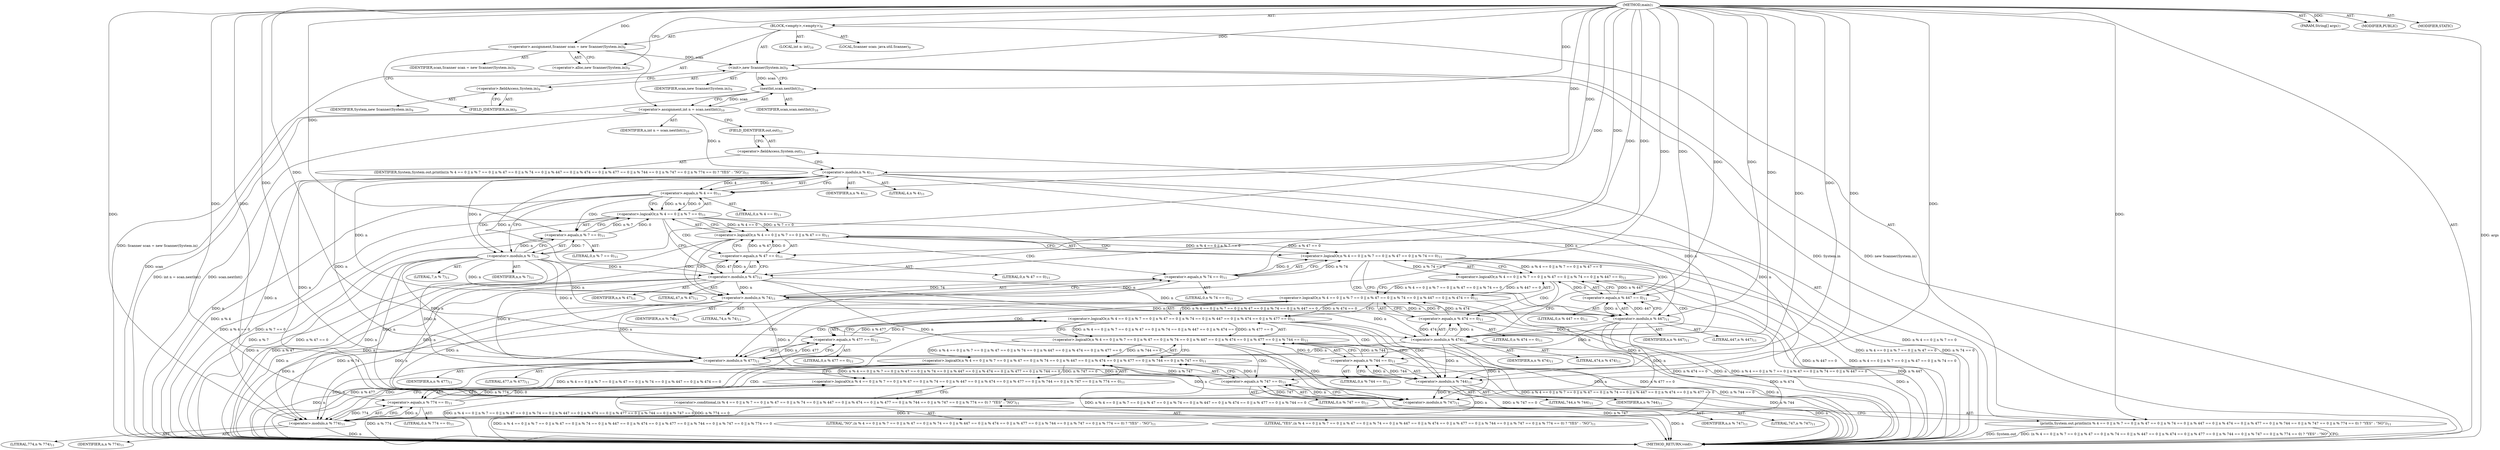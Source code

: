 digraph "main" {  
"19" [label = <(METHOD,main)<SUB>7</SUB>> ]
"20" [label = <(PARAM,String[] args)<SUB>7</SUB>> ]
"21" [label = <(BLOCK,&lt;empty&gt;,&lt;empty&gt;)<SUB>8</SUB>> ]
"4" [label = <(LOCAL,Scanner scan: java.util.Scanner)<SUB>9</SUB>> ]
"22" [label = <(&lt;operator&gt;.assignment,Scanner scan = new Scanner(System.in))<SUB>9</SUB>> ]
"23" [label = <(IDENTIFIER,scan,Scanner scan = new Scanner(System.in))<SUB>9</SUB>> ]
"24" [label = <(&lt;operator&gt;.alloc,new Scanner(System.in))<SUB>9</SUB>> ]
"25" [label = <(&lt;init&gt;,new Scanner(System.in))<SUB>9</SUB>> ]
"3" [label = <(IDENTIFIER,scan,new Scanner(System.in))<SUB>9</SUB>> ]
"26" [label = <(&lt;operator&gt;.fieldAccess,System.in)<SUB>9</SUB>> ]
"27" [label = <(IDENTIFIER,System,new Scanner(System.in))<SUB>9</SUB>> ]
"28" [label = <(FIELD_IDENTIFIER,in,in)<SUB>9</SUB>> ]
"29" [label = <(LOCAL,int n: int)<SUB>10</SUB>> ]
"30" [label = <(&lt;operator&gt;.assignment,int n = scan.nextInt())<SUB>10</SUB>> ]
"31" [label = <(IDENTIFIER,n,int n = scan.nextInt())<SUB>10</SUB>> ]
"32" [label = <(nextInt,scan.nextInt())<SUB>10</SUB>> ]
"33" [label = <(IDENTIFIER,scan,scan.nextInt())<SUB>10</SUB>> ]
"34" [label = <(println,System.out.println((n % 4 == 0 || n % 7 == 0 || n % 47 == 0 || n % 74 == 0 || n % 447 == 0 || n % 474 == 0 || n % 477 == 0 || n % 744 == 0 || n % 747 == 0 || n % 774 == 0) ? &quot;YES&quot; : &quot;NO&quot;))<SUB>11</SUB>> ]
"35" [label = <(&lt;operator&gt;.fieldAccess,System.out)<SUB>11</SUB>> ]
"36" [label = <(IDENTIFIER,System,System.out.println((n % 4 == 0 || n % 7 == 0 || n % 47 == 0 || n % 74 == 0 || n % 447 == 0 || n % 474 == 0 || n % 477 == 0 || n % 744 == 0 || n % 747 == 0 || n % 774 == 0) ? &quot;YES&quot; : &quot;NO&quot;))<SUB>11</SUB>> ]
"37" [label = <(FIELD_IDENTIFIER,out,out)<SUB>11</SUB>> ]
"38" [label = <(&lt;operator&gt;.conditional,(n % 4 == 0 || n % 7 == 0 || n % 47 == 0 || n % 74 == 0 || n % 447 == 0 || n % 474 == 0 || n % 477 == 0 || n % 744 == 0 || n % 747 == 0 || n % 774 == 0) ? &quot;YES&quot; : &quot;NO&quot;)<SUB>11</SUB>> ]
"39" [label = <(&lt;operator&gt;.logicalOr,n % 4 == 0 || n % 7 == 0 || n % 47 == 0 || n % 74 == 0 || n % 447 == 0 || n % 474 == 0 || n % 477 == 0 || n % 744 == 0 || n % 747 == 0 || n % 774 == 0)<SUB>11</SUB>> ]
"40" [label = <(&lt;operator&gt;.logicalOr,n % 4 == 0 || n % 7 == 0 || n % 47 == 0 || n % 74 == 0 || n % 447 == 0 || n % 474 == 0 || n % 477 == 0 || n % 744 == 0 || n % 747 == 0)<SUB>11</SUB>> ]
"41" [label = <(&lt;operator&gt;.logicalOr,n % 4 == 0 || n % 7 == 0 || n % 47 == 0 || n % 74 == 0 || n % 447 == 0 || n % 474 == 0 || n % 477 == 0 || n % 744 == 0)<SUB>11</SUB>> ]
"42" [label = <(&lt;operator&gt;.logicalOr,n % 4 == 0 || n % 7 == 0 || n % 47 == 0 || n % 74 == 0 || n % 447 == 0 || n % 474 == 0 || n % 477 == 0)<SUB>11</SUB>> ]
"43" [label = <(&lt;operator&gt;.logicalOr,n % 4 == 0 || n % 7 == 0 || n % 47 == 0 || n % 74 == 0 || n % 447 == 0 || n % 474 == 0)<SUB>11</SUB>> ]
"44" [label = <(&lt;operator&gt;.logicalOr,n % 4 == 0 || n % 7 == 0 || n % 47 == 0 || n % 74 == 0 || n % 447 == 0)<SUB>11</SUB>> ]
"45" [label = <(&lt;operator&gt;.logicalOr,n % 4 == 0 || n % 7 == 0 || n % 47 == 0 || n % 74 == 0)<SUB>11</SUB>> ]
"46" [label = <(&lt;operator&gt;.logicalOr,n % 4 == 0 || n % 7 == 0 || n % 47 == 0)<SUB>11</SUB>> ]
"47" [label = <(&lt;operator&gt;.logicalOr,n % 4 == 0 || n % 7 == 0)<SUB>11</SUB>> ]
"48" [label = <(&lt;operator&gt;.equals,n % 4 == 0)<SUB>11</SUB>> ]
"49" [label = <(&lt;operator&gt;.modulo,n % 4)<SUB>11</SUB>> ]
"50" [label = <(IDENTIFIER,n,n % 4)<SUB>11</SUB>> ]
"51" [label = <(LITERAL,4,n % 4)<SUB>11</SUB>> ]
"52" [label = <(LITERAL,0,n % 4 == 0)<SUB>11</SUB>> ]
"53" [label = <(&lt;operator&gt;.equals,n % 7 == 0)<SUB>11</SUB>> ]
"54" [label = <(&lt;operator&gt;.modulo,n % 7)<SUB>11</SUB>> ]
"55" [label = <(IDENTIFIER,n,n % 7)<SUB>11</SUB>> ]
"56" [label = <(LITERAL,7,n % 7)<SUB>11</SUB>> ]
"57" [label = <(LITERAL,0,n % 7 == 0)<SUB>11</SUB>> ]
"58" [label = <(&lt;operator&gt;.equals,n % 47 == 0)<SUB>11</SUB>> ]
"59" [label = <(&lt;operator&gt;.modulo,n % 47)<SUB>11</SUB>> ]
"60" [label = <(IDENTIFIER,n,n % 47)<SUB>11</SUB>> ]
"61" [label = <(LITERAL,47,n % 47)<SUB>11</SUB>> ]
"62" [label = <(LITERAL,0,n % 47 == 0)<SUB>11</SUB>> ]
"63" [label = <(&lt;operator&gt;.equals,n % 74 == 0)<SUB>11</SUB>> ]
"64" [label = <(&lt;operator&gt;.modulo,n % 74)<SUB>11</SUB>> ]
"65" [label = <(IDENTIFIER,n,n % 74)<SUB>11</SUB>> ]
"66" [label = <(LITERAL,74,n % 74)<SUB>11</SUB>> ]
"67" [label = <(LITERAL,0,n % 74 == 0)<SUB>11</SUB>> ]
"68" [label = <(&lt;operator&gt;.equals,n % 447 == 0)<SUB>11</SUB>> ]
"69" [label = <(&lt;operator&gt;.modulo,n % 447)<SUB>11</SUB>> ]
"70" [label = <(IDENTIFIER,n,n % 447)<SUB>11</SUB>> ]
"71" [label = <(LITERAL,447,n % 447)<SUB>11</SUB>> ]
"72" [label = <(LITERAL,0,n % 447 == 0)<SUB>11</SUB>> ]
"73" [label = <(&lt;operator&gt;.equals,n % 474 == 0)<SUB>11</SUB>> ]
"74" [label = <(&lt;operator&gt;.modulo,n % 474)<SUB>11</SUB>> ]
"75" [label = <(IDENTIFIER,n,n % 474)<SUB>11</SUB>> ]
"76" [label = <(LITERAL,474,n % 474)<SUB>11</SUB>> ]
"77" [label = <(LITERAL,0,n % 474 == 0)<SUB>11</SUB>> ]
"78" [label = <(&lt;operator&gt;.equals,n % 477 == 0)<SUB>11</SUB>> ]
"79" [label = <(&lt;operator&gt;.modulo,n % 477)<SUB>11</SUB>> ]
"80" [label = <(IDENTIFIER,n,n % 477)<SUB>11</SUB>> ]
"81" [label = <(LITERAL,477,n % 477)<SUB>11</SUB>> ]
"82" [label = <(LITERAL,0,n % 477 == 0)<SUB>11</SUB>> ]
"83" [label = <(&lt;operator&gt;.equals,n % 744 == 0)<SUB>11</SUB>> ]
"84" [label = <(&lt;operator&gt;.modulo,n % 744)<SUB>11</SUB>> ]
"85" [label = <(IDENTIFIER,n,n % 744)<SUB>11</SUB>> ]
"86" [label = <(LITERAL,744,n % 744)<SUB>11</SUB>> ]
"87" [label = <(LITERAL,0,n % 744 == 0)<SUB>11</SUB>> ]
"88" [label = <(&lt;operator&gt;.equals,n % 747 == 0)<SUB>11</SUB>> ]
"89" [label = <(&lt;operator&gt;.modulo,n % 747)<SUB>11</SUB>> ]
"90" [label = <(IDENTIFIER,n,n % 747)<SUB>11</SUB>> ]
"91" [label = <(LITERAL,747,n % 747)<SUB>11</SUB>> ]
"92" [label = <(LITERAL,0,n % 747 == 0)<SUB>11</SUB>> ]
"93" [label = <(&lt;operator&gt;.equals,n % 774 == 0)<SUB>11</SUB>> ]
"94" [label = <(&lt;operator&gt;.modulo,n % 774)<SUB>11</SUB>> ]
"95" [label = <(IDENTIFIER,n,n % 774)<SUB>11</SUB>> ]
"96" [label = <(LITERAL,774,n % 774)<SUB>11</SUB>> ]
"97" [label = <(LITERAL,0,n % 774 == 0)<SUB>11</SUB>> ]
"98" [label = <(LITERAL,&quot;YES&quot;,(n % 4 == 0 || n % 7 == 0 || n % 47 == 0 || n % 74 == 0 || n % 447 == 0 || n % 474 == 0 || n % 477 == 0 || n % 744 == 0 || n % 747 == 0 || n % 774 == 0) ? &quot;YES&quot; : &quot;NO&quot;)<SUB>11</SUB>> ]
"99" [label = <(LITERAL,&quot;NO&quot;,(n % 4 == 0 || n % 7 == 0 || n % 47 == 0 || n % 74 == 0 || n % 447 == 0 || n % 474 == 0 || n % 477 == 0 || n % 744 == 0 || n % 747 == 0 || n % 774 == 0) ? &quot;YES&quot; : &quot;NO&quot;)<SUB>11</SUB>> ]
"100" [label = <(MODIFIER,PUBLIC)> ]
"101" [label = <(MODIFIER,STATIC)> ]
"102" [label = <(METHOD_RETURN,void)<SUB>7</SUB>> ]
  "19" -> "20"  [ label = "AST: "] 
  "19" -> "21"  [ label = "AST: "] 
  "19" -> "100"  [ label = "AST: "] 
  "19" -> "101"  [ label = "AST: "] 
  "19" -> "102"  [ label = "AST: "] 
  "21" -> "4"  [ label = "AST: "] 
  "21" -> "22"  [ label = "AST: "] 
  "21" -> "25"  [ label = "AST: "] 
  "21" -> "29"  [ label = "AST: "] 
  "21" -> "30"  [ label = "AST: "] 
  "21" -> "34"  [ label = "AST: "] 
  "22" -> "23"  [ label = "AST: "] 
  "22" -> "24"  [ label = "AST: "] 
  "25" -> "3"  [ label = "AST: "] 
  "25" -> "26"  [ label = "AST: "] 
  "26" -> "27"  [ label = "AST: "] 
  "26" -> "28"  [ label = "AST: "] 
  "30" -> "31"  [ label = "AST: "] 
  "30" -> "32"  [ label = "AST: "] 
  "32" -> "33"  [ label = "AST: "] 
  "34" -> "35"  [ label = "AST: "] 
  "34" -> "38"  [ label = "AST: "] 
  "35" -> "36"  [ label = "AST: "] 
  "35" -> "37"  [ label = "AST: "] 
  "38" -> "39"  [ label = "AST: "] 
  "38" -> "98"  [ label = "AST: "] 
  "38" -> "99"  [ label = "AST: "] 
  "39" -> "40"  [ label = "AST: "] 
  "39" -> "93"  [ label = "AST: "] 
  "40" -> "41"  [ label = "AST: "] 
  "40" -> "88"  [ label = "AST: "] 
  "41" -> "42"  [ label = "AST: "] 
  "41" -> "83"  [ label = "AST: "] 
  "42" -> "43"  [ label = "AST: "] 
  "42" -> "78"  [ label = "AST: "] 
  "43" -> "44"  [ label = "AST: "] 
  "43" -> "73"  [ label = "AST: "] 
  "44" -> "45"  [ label = "AST: "] 
  "44" -> "68"  [ label = "AST: "] 
  "45" -> "46"  [ label = "AST: "] 
  "45" -> "63"  [ label = "AST: "] 
  "46" -> "47"  [ label = "AST: "] 
  "46" -> "58"  [ label = "AST: "] 
  "47" -> "48"  [ label = "AST: "] 
  "47" -> "53"  [ label = "AST: "] 
  "48" -> "49"  [ label = "AST: "] 
  "48" -> "52"  [ label = "AST: "] 
  "49" -> "50"  [ label = "AST: "] 
  "49" -> "51"  [ label = "AST: "] 
  "53" -> "54"  [ label = "AST: "] 
  "53" -> "57"  [ label = "AST: "] 
  "54" -> "55"  [ label = "AST: "] 
  "54" -> "56"  [ label = "AST: "] 
  "58" -> "59"  [ label = "AST: "] 
  "58" -> "62"  [ label = "AST: "] 
  "59" -> "60"  [ label = "AST: "] 
  "59" -> "61"  [ label = "AST: "] 
  "63" -> "64"  [ label = "AST: "] 
  "63" -> "67"  [ label = "AST: "] 
  "64" -> "65"  [ label = "AST: "] 
  "64" -> "66"  [ label = "AST: "] 
  "68" -> "69"  [ label = "AST: "] 
  "68" -> "72"  [ label = "AST: "] 
  "69" -> "70"  [ label = "AST: "] 
  "69" -> "71"  [ label = "AST: "] 
  "73" -> "74"  [ label = "AST: "] 
  "73" -> "77"  [ label = "AST: "] 
  "74" -> "75"  [ label = "AST: "] 
  "74" -> "76"  [ label = "AST: "] 
  "78" -> "79"  [ label = "AST: "] 
  "78" -> "82"  [ label = "AST: "] 
  "79" -> "80"  [ label = "AST: "] 
  "79" -> "81"  [ label = "AST: "] 
  "83" -> "84"  [ label = "AST: "] 
  "83" -> "87"  [ label = "AST: "] 
  "84" -> "85"  [ label = "AST: "] 
  "84" -> "86"  [ label = "AST: "] 
  "88" -> "89"  [ label = "AST: "] 
  "88" -> "92"  [ label = "AST: "] 
  "89" -> "90"  [ label = "AST: "] 
  "89" -> "91"  [ label = "AST: "] 
  "93" -> "94"  [ label = "AST: "] 
  "93" -> "97"  [ label = "AST: "] 
  "94" -> "95"  [ label = "AST: "] 
  "94" -> "96"  [ label = "AST: "] 
  "22" -> "28"  [ label = "CFG: "] 
  "25" -> "32"  [ label = "CFG: "] 
  "30" -> "37"  [ label = "CFG: "] 
  "34" -> "102"  [ label = "CFG: "] 
  "24" -> "22"  [ label = "CFG: "] 
  "26" -> "25"  [ label = "CFG: "] 
  "32" -> "30"  [ label = "CFG: "] 
  "35" -> "49"  [ label = "CFG: "] 
  "38" -> "34"  [ label = "CFG: "] 
  "28" -> "26"  [ label = "CFG: "] 
  "37" -> "35"  [ label = "CFG: "] 
  "39" -> "38"  [ label = "CFG: "] 
  "40" -> "39"  [ label = "CFG: "] 
  "40" -> "94"  [ label = "CFG: "] 
  "93" -> "39"  [ label = "CFG: "] 
  "41" -> "40"  [ label = "CFG: "] 
  "41" -> "89"  [ label = "CFG: "] 
  "88" -> "40"  [ label = "CFG: "] 
  "94" -> "93"  [ label = "CFG: "] 
  "42" -> "41"  [ label = "CFG: "] 
  "42" -> "84"  [ label = "CFG: "] 
  "83" -> "41"  [ label = "CFG: "] 
  "89" -> "88"  [ label = "CFG: "] 
  "43" -> "42"  [ label = "CFG: "] 
  "43" -> "79"  [ label = "CFG: "] 
  "78" -> "42"  [ label = "CFG: "] 
  "84" -> "83"  [ label = "CFG: "] 
  "44" -> "43"  [ label = "CFG: "] 
  "44" -> "74"  [ label = "CFG: "] 
  "73" -> "43"  [ label = "CFG: "] 
  "79" -> "78"  [ label = "CFG: "] 
  "45" -> "44"  [ label = "CFG: "] 
  "45" -> "69"  [ label = "CFG: "] 
  "68" -> "44"  [ label = "CFG: "] 
  "74" -> "73"  [ label = "CFG: "] 
  "46" -> "45"  [ label = "CFG: "] 
  "46" -> "64"  [ label = "CFG: "] 
  "63" -> "45"  [ label = "CFG: "] 
  "69" -> "68"  [ label = "CFG: "] 
  "47" -> "46"  [ label = "CFG: "] 
  "47" -> "59"  [ label = "CFG: "] 
  "58" -> "46"  [ label = "CFG: "] 
  "64" -> "63"  [ label = "CFG: "] 
  "48" -> "47"  [ label = "CFG: "] 
  "48" -> "54"  [ label = "CFG: "] 
  "53" -> "47"  [ label = "CFG: "] 
  "59" -> "58"  [ label = "CFG: "] 
  "49" -> "48"  [ label = "CFG: "] 
  "54" -> "53"  [ label = "CFG: "] 
  "19" -> "24"  [ label = "CFG: "] 
  "20" -> "102"  [ label = "DDG: args"] 
  "22" -> "102"  [ label = "DDG: Scanner scan = new Scanner(System.in)"] 
  "25" -> "102"  [ label = "DDG: System.in"] 
  "25" -> "102"  [ label = "DDG: new Scanner(System.in)"] 
  "32" -> "102"  [ label = "DDG: scan"] 
  "30" -> "102"  [ label = "DDG: scan.nextInt()"] 
  "30" -> "102"  [ label = "DDG: int n = scan.nextInt()"] 
  "34" -> "102"  [ label = "DDG: System.out"] 
  "49" -> "102"  [ label = "DDG: n"] 
  "48" -> "102"  [ label = "DDG: n % 4"] 
  "47" -> "102"  [ label = "DDG: n % 4 == 0"] 
  "54" -> "102"  [ label = "DDG: n"] 
  "53" -> "102"  [ label = "DDG: n % 7"] 
  "47" -> "102"  [ label = "DDG: n % 7 == 0"] 
  "46" -> "102"  [ label = "DDG: n % 4 == 0 || n % 7 == 0"] 
  "59" -> "102"  [ label = "DDG: n"] 
  "58" -> "102"  [ label = "DDG: n % 47"] 
  "46" -> "102"  [ label = "DDG: n % 47 == 0"] 
  "45" -> "102"  [ label = "DDG: n % 4 == 0 || n % 7 == 0 || n % 47 == 0"] 
  "64" -> "102"  [ label = "DDG: n"] 
  "63" -> "102"  [ label = "DDG: n % 74"] 
  "45" -> "102"  [ label = "DDG: n % 74 == 0"] 
  "44" -> "102"  [ label = "DDG: n % 4 == 0 || n % 7 == 0 || n % 47 == 0 || n % 74 == 0"] 
  "69" -> "102"  [ label = "DDG: n"] 
  "68" -> "102"  [ label = "DDG: n % 447"] 
  "44" -> "102"  [ label = "DDG: n % 447 == 0"] 
  "43" -> "102"  [ label = "DDG: n % 4 == 0 || n % 7 == 0 || n % 47 == 0 || n % 74 == 0 || n % 447 == 0"] 
  "74" -> "102"  [ label = "DDG: n"] 
  "73" -> "102"  [ label = "DDG: n % 474"] 
  "43" -> "102"  [ label = "DDG: n % 474 == 0"] 
  "42" -> "102"  [ label = "DDG: n % 4 == 0 || n % 7 == 0 || n % 47 == 0 || n % 74 == 0 || n % 447 == 0 || n % 474 == 0"] 
  "79" -> "102"  [ label = "DDG: n"] 
  "78" -> "102"  [ label = "DDG: n % 477"] 
  "42" -> "102"  [ label = "DDG: n % 477 == 0"] 
  "41" -> "102"  [ label = "DDG: n % 4 == 0 || n % 7 == 0 || n % 47 == 0 || n % 74 == 0 || n % 447 == 0 || n % 474 == 0 || n % 477 == 0"] 
  "84" -> "102"  [ label = "DDG: n"] 
  "83" -> "102"  [ label = "DDG: n % 744"] 
  "41" -> "102"  [ label = "DDG: n % 744 == 0"] 
  "40" -> "102"  [ label = "DDG: n % 4 == 0 || n % 7 == 0 || n % 47 == 0 || n % 74 == 0 || n % 447 == 0 || n % 474 == 0 || n % 477 == 0 || n % 744 == 0"] 
  "89" -> "102"  [ label = "DDG: n"] 
  "88" -> "102"  [ label = "DDG: n % 747"] 
  "40" -> "102"  [ label = "DDG: n % 747 == 0"] 
  "39" -> "102"  [ label = "DDG: n % 4 == 0 || n % 7 == 0 || n % 47 == 0 || n % 74 == 0 || n % 447 == 0 || n % 474 == 0 || n % 477 == 0 || n % 744 == 0 || n % 747 == 0"] 
  "94" -> "102"  [ label = "DDG: n"] 
  "93" -> "102"  [ label = "DDG: n % 774"] 
  "39" -> "102"  [ label = "DDG: n % 774 == 0"] 
  "38" -> "102"  [ label = "DDG: n % 4 == 0 || n % 7 == 0 || n % 47 == 0 || n % 74 == 0 || n % 447 == 0 || n % 474 == 0 || n % 477 == 0 || n % 744 == 0 || n % 747 == 0 || n % 774 == 0"] 
  "34" -> "102"  [ label = "DDG: (n % 4 == 0 || n % 7 == 0 || n % 47 == 0 || n % 74 == 0 || n % 447 == 0 || n % 474 == 0 || n % 477 == 0 || n % 744 == 0 || n % 747 == 0 || n % 774 == 0) ? &quot;YES&quot; : &quot;NO&quot;"] 
  "19" -> "20"  [ label = "DDG: "] 
  "19" -> "22"  [ label = "DDG: "] 
  "32" -> "30"  [ label = "DDG: scan"] 
  "22" -> "25"  [ label = "DDG: scan"] 
  "19" -> "25"  [ label = "DDG: "] 
  "19" -> "34"  [ label = "DDG: "] 
  "25" -> "32"  [ label = "DDG: scan"] 
  "19" -> "32"  [ label = "DDG: "] 
  "19" -> "38"  [ label = "DDG: "] 
  "40" -> "39"  [ label = "DDG: n % 4 == 0 || n % 7 == 0 || n % 47 == 0 || n % 74 == 0 || n % 447 == 0 || n % 474 == 0 || n % 477 == 0 || n % 744 == 0"] 
  "40" -> "39"  [ label = "DDG: n % 747 == 0"] 
  "93" -> "39"  [ label = "DDG: n % 774"] 
  "93" -> "39"  [ label = "DDG: 0"] 
  "41" -> "40"  [ label = "DDG: n % 4 == 0 || n % 7 == 0 || n % 47 == 0 || n % 74 == 0 || n % 447 == 0 || n % 474 == 0 || n % 477 == 0"] 
  "41" -> "40"  [ label = "DDG: n % 744 == 0"] 
  "88" -> "40"  [ label = "DDG: n % 747"] 
  "88" -> "40"  [ label = "DDG: 0"] 
  "94" -> "93"  [ label = "DDG: n"] 
  "94" -> "93"  [ label = "DDG: 774"] 
  "19" -> "93"  [ label = "DDG: "] 
  "42" -> "41"  [ label = "DDG: n % 4 == 0 || n % 7 == 0 || n % 47 == 0 || n % 74 == 0 || n % 447 == 0 || n % 474 == 0"] 
  "42" -> "41"  [ label = "DDG: n % 477 == 0"] 
  "83" -> "41"  [ label = "DDG: n % 744"] 
  "83" -> "41"  [ label = "DDG: 0"] 
  "89" -> "88"  [ label = "DDG: n"] 
  "89" -> "88"  [ label = "DDG: 747"] 
  "19" -> "88"  [ label = "DDG: "] 
  "49" -> "94"  [ label = "DDG: n"] 
  "54" -> "94"  [ label = "DDG: n"] 
  "59" -> "94"  [ label = "DDG: n"] 
  "64" -> "94"  [ label = "DDG: n"] 
  "69" -> "94"  [ label = "DDG: n"] 
  "74" -> "94"  [ label = "DDG: n"] 
  "79" -> "94"  [ label = "DDG: n"] 
  "84" -> "94"  [ label = "DDG: n"] 
  "89" -> "94"  [ label = "DDG: n"] 
  "19" -> "94"  [ label = "DDG: "] 
  "43" -> "42"  [ label = "DDG: n % 4 == 0 || n % 7 == 0 || n % 47 == 0 || n % 74 == 0 || n % 447 == 0"] 
  "43" -> "42"  [ label = "DDG: n % 474 == 0"] 
  "78" -> "42"  [ label = "DDG: n % 477"] 
  "78" -> "42"  [ label = "DDG: 0"] 
  "84" -> "83"  [ label = "DDG: n"] 
  "84" -> "83"  [ label = "DDG: 744"] 
  "19" -> "83"  [ label = "DDG: "] 
  "49" -> "89"  [ label = "DDG: n"] 
  "54" -> "89"  [ label = "DDG: n"] 
  "59" -> "89"  [ label = "DDG: n"] 
  "64" -> "89"  [ label = "DDG: n"] 
  "69" -> "89"  [ label = "DDG: n"] 
  "74" -> "89"  [ label = "DDG: n"] 
  "79" -> "89"  [ label = "DDG: n"] 
  "84" -> "89"  [ label = "DDG: n"] 
  "19" -> "89"  [ label = "DDG: "] 
  "44" -> "43"  [ label = "DDG: n % 4 == 0 || n % 7 == 0 || n % 47 == 0 || n % 74 == 0"] 
  "44" -> "43"  [ label = "DDG: n % 447 == 0"] 
  "73" -> "43"  [ label = "DDG: n % 474"] 
  "73" -> "43"  [ label = "DDG: 0"] 
  "79" -> "78"  [ label = "DDG: n"] 
  "79" -> "78"  [ label = "DDG: 477"] 
  "19" -> "78"  [ label = "DDG: "] 
  "49" -> "84"  [ label = "DDG: n"] 
  "54" -> "84"  [ label = "DDG: n"] 
  "59" -> "84"  [ label = "DDG: n"] 
  "64" -> "84"  [ label = "DDG: n"] 
  "69" -> "84"  [ label = "DDG: n"] 
  "74" -> "84"  [ label = "DDG: n"] 
  "79" -> "84"  [ label = "DDG: n"] 
  "19" -> "84"  [ label = "DDG: "] 
  "45" -> "44"  [ label = "DDG: n % 4 == 0 || n % 7 == 0 || n % 47 == 0"] 
  "45" -> "44"  [ label = "DDG: n % 74 == 0"] 
  "68" -> "44"  [ label = "DDG: n % 447"] 
  "68" -> "44"  [ label = "DDG: 0"] 
  "74" -> "73"  [ label = "DDG: n"] 
  "74" -> "73"  [ label = "DDG: 474"] 
  "19" -> "73"  [ label = "DDG: "] 
  "49" -> "79"  [ label = "DDG: n"] 
  "54" -> "79"  [ label = "DDG: n"] 
  "59" -> "79"  [ label = "DDG: n"] 
  "64" -> "79"  [ label = "DDG: n"] 
  "69" -> "79"  [ label = "DDG: n"] 
  "74" -> "79"  [ label = "DDG: n"] 
  "19" -> "79"  [ label = "DDG: "] 
  "46" -> "45"  [ label = "DDG: n % 4 == 0 || n % 7 == 0"] 
  "46" -> "45"  [ label = "DDG: n % 47 == 0"] 
  "63" -> "45"  [ label = "DDG: n % 74"] 
  "63" -> "45"  [ label = "DDG: 0"] 
  "69" -> "68"  [ label = "DDG: n"] 
  "69" -> "68"  [ label = "DDG: 447"] 
  "19" -> "68"  [ label = "DDG: "] 
  "49" -> "74"  [ label = "DDG: n"] 
  "54" -> "74"  [ label = "DDG: n"] 
  "59" -> "74"  [ label = "DDG: n"] 
  "64" -> "74"  [ label = "DDG: n"] 
  "69" -> "74"  [ label = "DDG: n"] 
  "19" -> "74"  [ label = "DDG: "] 
  "47" -> "46"  [ label = "DDG: n % 4 == 0"] 
  "47" -> "46"  [ label = "DDG: n % 7 == 0"] 
  "58" -> "46"  [ label = "DDG: n % 47"] 
  "58" -> "46"  [ label = "DDG: 0"] 
  "64" -> "63"  [ label = "DDG: n"] 
  "64" -> "63"  [ label = "DDG: 74"] 
  "19" -> "63"  [ label = "DDG: "] 
  "49" -> "69"  [ label = "DDG: n"] 
  "54" -> "69"  [ label = "DDG: n"] 
  "59" -> "69"  [ label = "DDG: n"] 
  "64" -> "69"  [ label = "DDG: n"] 
  "19" -> "69"  [ label = "DDG: "] 
  "48" -> "47"  [ label = "DDG: n % 4"] 
  "48" -> "47"  [ label = "DDG: 0"] 
  "53" -> "47"  [ label = "DDG: n % 7"] 
  "53" -> "47"  [ label = "DDG: 0"] 
  "59" -> "58"  [ label = "DDG: n"] 
  "59" -> "58"  [ label = "DDG: 47"] 
  "19" -> "58"  [ label = "DDG: "] 
  "49" -> "64"  [ label = "DDG: n"] 
  "54" -> "64"  [ label = "DDG: n"] 
  "59" -> "64"  [ label = "DDG: n"] 
  "19" -> "64"  [ label = "DDG: "] 
  "49" -> "48"  [ label = "DDG: n"] 
  "49" -> "48"  [ label = "DDG: 4"] 
  "19" -> "48"  [ label = "DDG: "] 
  "54" -> "53"  [ label = "DDG: n"] 
  "54" -> "53"  [ label = "DDG: 7"] 
  "19" -> "53"  [ label = "DDG: "] 
  "49" -> "59"  [ label = "DDG: n"] 
  "54" -> "59"  [ label = "DDG: n"] 
  "19" -> "59"  [ label = "DDG: "] 
  "30" -> "49"  [ label = "DDG: n"] 
  "19" -> "49"  [ label = "DDG: "] 
  "49" -> "54"  [ label = "DDG: n"] 
  "19" -> "54"  [ label = "DDG: "] 
  "40" -> "94"  [ label = "CDG: "] 
  "40" -> "93"  [ label = "CDG: "] 
  "41" -> "89"  [ label = "CDG: "] 
  "41" -> "88"  [ label = "CDG: "] 
  "42" -> "83"  [ label = "CDG: "] 
  "42" -> "84"  [ label = "CDG: "] 
  "43" -> "78"  [ label = "CDG: "] 
  "43" -> "79"  [ label = "CDG: "] 
  "44" -> "73"  [ label = "CDG: "] 
  "44" -> "74"  [ label = "CDG: "] 
  "45" -> "68"  [ label = "CDG: "] 
  "45" -> "69"  [ label = "CDG: "] 
  "46" -> "64"  [ label = "CDG: "] 
  "46" -> "63"  [ label = "CDG: "] 
  "47" -> "58"  [ label = "CDG: "] 
  "47" -> "59"  [ label = "CDG: "] 
  "48" -> "53"  [ label = "CDG: "] 
  "48" -> "54"  [ label = "CDG: "] 
}
